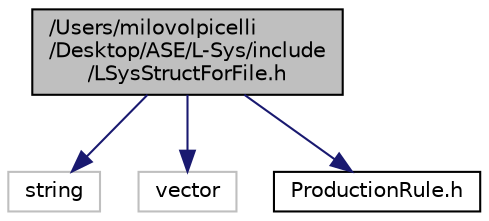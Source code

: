 digraph "/Users/milovolpicelli/Desktop/ASE/L-Sys/include/LSysStructForFile.h"
{
  edge [fontname="Helvetica",fontsize="10",labelfontname="Helvetica",labelfontsize="10"];
  node [fontname="Helvetica",fontsize="10",shape=record];
  Node0 [label="/Users/milovolpicelli\l/Desktop/ASE/L-Sys/include\l/LSysStructForFile.h",height=0.2,width=0.4,color="black", fillcolor="grey75", style="filled", fontcolor="black"];
  Node0 -> Node1 [color="midnightblue",fontsize="10",style="solid",fontname="Helvetica"];
  Node1 [label="string",height=0.2,width=0.4,color="grey75", fillcolor="white", style="filled"];
  Node0 -> Node2 [color="midnightblue",fontsize="10",style="solid",fontname="Helvetica"];
  Node2 [label="vector",height=0.2,width=0.4,color="grey75", fillcolor="white", style="filled"];
  Node0 -> Node3 [color="midnightblue",fontsize="10",style="solid",fontname="Helvetica"];
  Node3 [label="ProductionRule.h",height=0.2,width=0.4,color="black", fillcolor="white", style="filled",URL="$_production_rule_8h.html",tooltip="The ProductionRule data struct the production rule mechanism is achieved using a map of definitions t..."];
}
